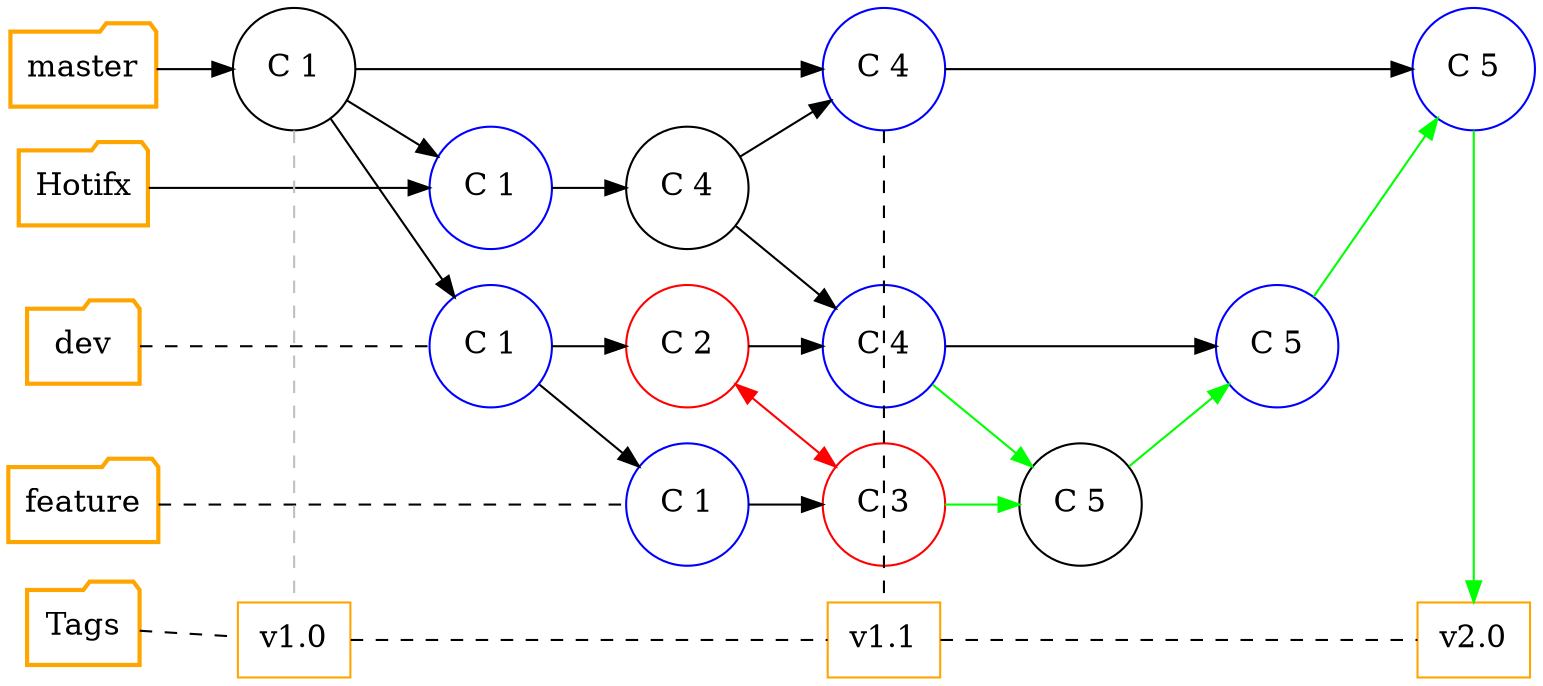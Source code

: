 digraph git_scenario_7 {
    splines=line
    rankdir="LR"
    bgcolor="transparent"

    /* Nodes representing the branches */
    node[ fontsize=15.0,style="bold", shape=folder, color=orange]
    master [group="master"]
    hotfix [label="Hotifx", group="hotfix"]
    dev [group="dev"]
    feature [label="feature", group="feature"]
    tags [label="Tags", group="tags"]

    /* Nodes representing commit */
    node[ fontsize=15.0,style="",shape=circle, color=""]
    C_1[label="C 1", group="master"]
    C_2[label="C 2", group="dev", color="red"]
    C_3[label="C 3", group="feature", color=red]
    C_4[label="C 4", group="hotfix"]
    C_5[label="C 5", group="feature"]

    /* Nodes representing pointer */
    node[color="blue"]
    C_1_D [label="C 1", group="dev"]
    C_4_D [label="C 4", group="dev"]
    C_5_D [label="C 5", group="dev"]
    C_4_M [label="C 4", group="master"]
    C_5_M [label="C 5", group="master"]
    C_1_F_1 [label="C 1", group="feature"]
    C_1_H_1 [label="C 1", group="hotfix"]

    /* Nodes representing Tags */
    node[shape=rect,fontsize=15.0, style="", color=orange]
    T_1 [label="v1.0", group="release"]
    T_2 [label="v1.1", group="release"]
    T_3 [label="v2.0", group="release"]

    /* Define master branch commits */
    master -> C_1 -> C_4_M -> C_5_M
    feature -> C_1_F_1 [arrowhead=none,style="dashed"]
    dev -> C_1_D [arrowhead=none,style="dashed"]
    tags -> T_1 -> T_2 -> T_3 [arrowhead=none,style="dashed"]
    hotfix -> C_1_H_1
    C_4_M -> T_2 [arrowhead=none,style="dashed"]
    C_4_D -> C_5_D
    C_2 -> C_4_D


    /* 1. inter branch commit */
    C_1 -> C_1_D -> C_1_F_1
    C_1 -> C_1_H_1 -> C_4 -> { C_4_M C_4_D }
    C_1_D -> C_2
    C_1_F_1 -> C_3
    C_3 -> C_5 [color=green]
    C_4_D -> C_5 -> C_5_D -> C_5_M [color=green]
    C_5_M -> T_3 [color=green]

    edge[arrowhead=none, style=dashed, color="gray"]
    C_1 -> T_1

    /* 2. Conflicts */
    edge[arrowhead="", dir=both, style="", color="red"]
    C_2 -> C_3

    /* Connect branches with invis edges, to declare ordering this way */
    edge[style=invis]
    master -> hotfix -> dev -> feature -> tags

    {rank=same; C_1 T_1 }
    {rank=same; C_1_H_1 C_1_D }
    {rank=same; C_2 C_4 C_1_F_1}
    {rank=same; C_3 C_4_D }
    {rank=same; C_4_M T_2 }
    {rank=same; C_5_M T_3 }
    {rank=same; master hotfix dev feature tags}
}

